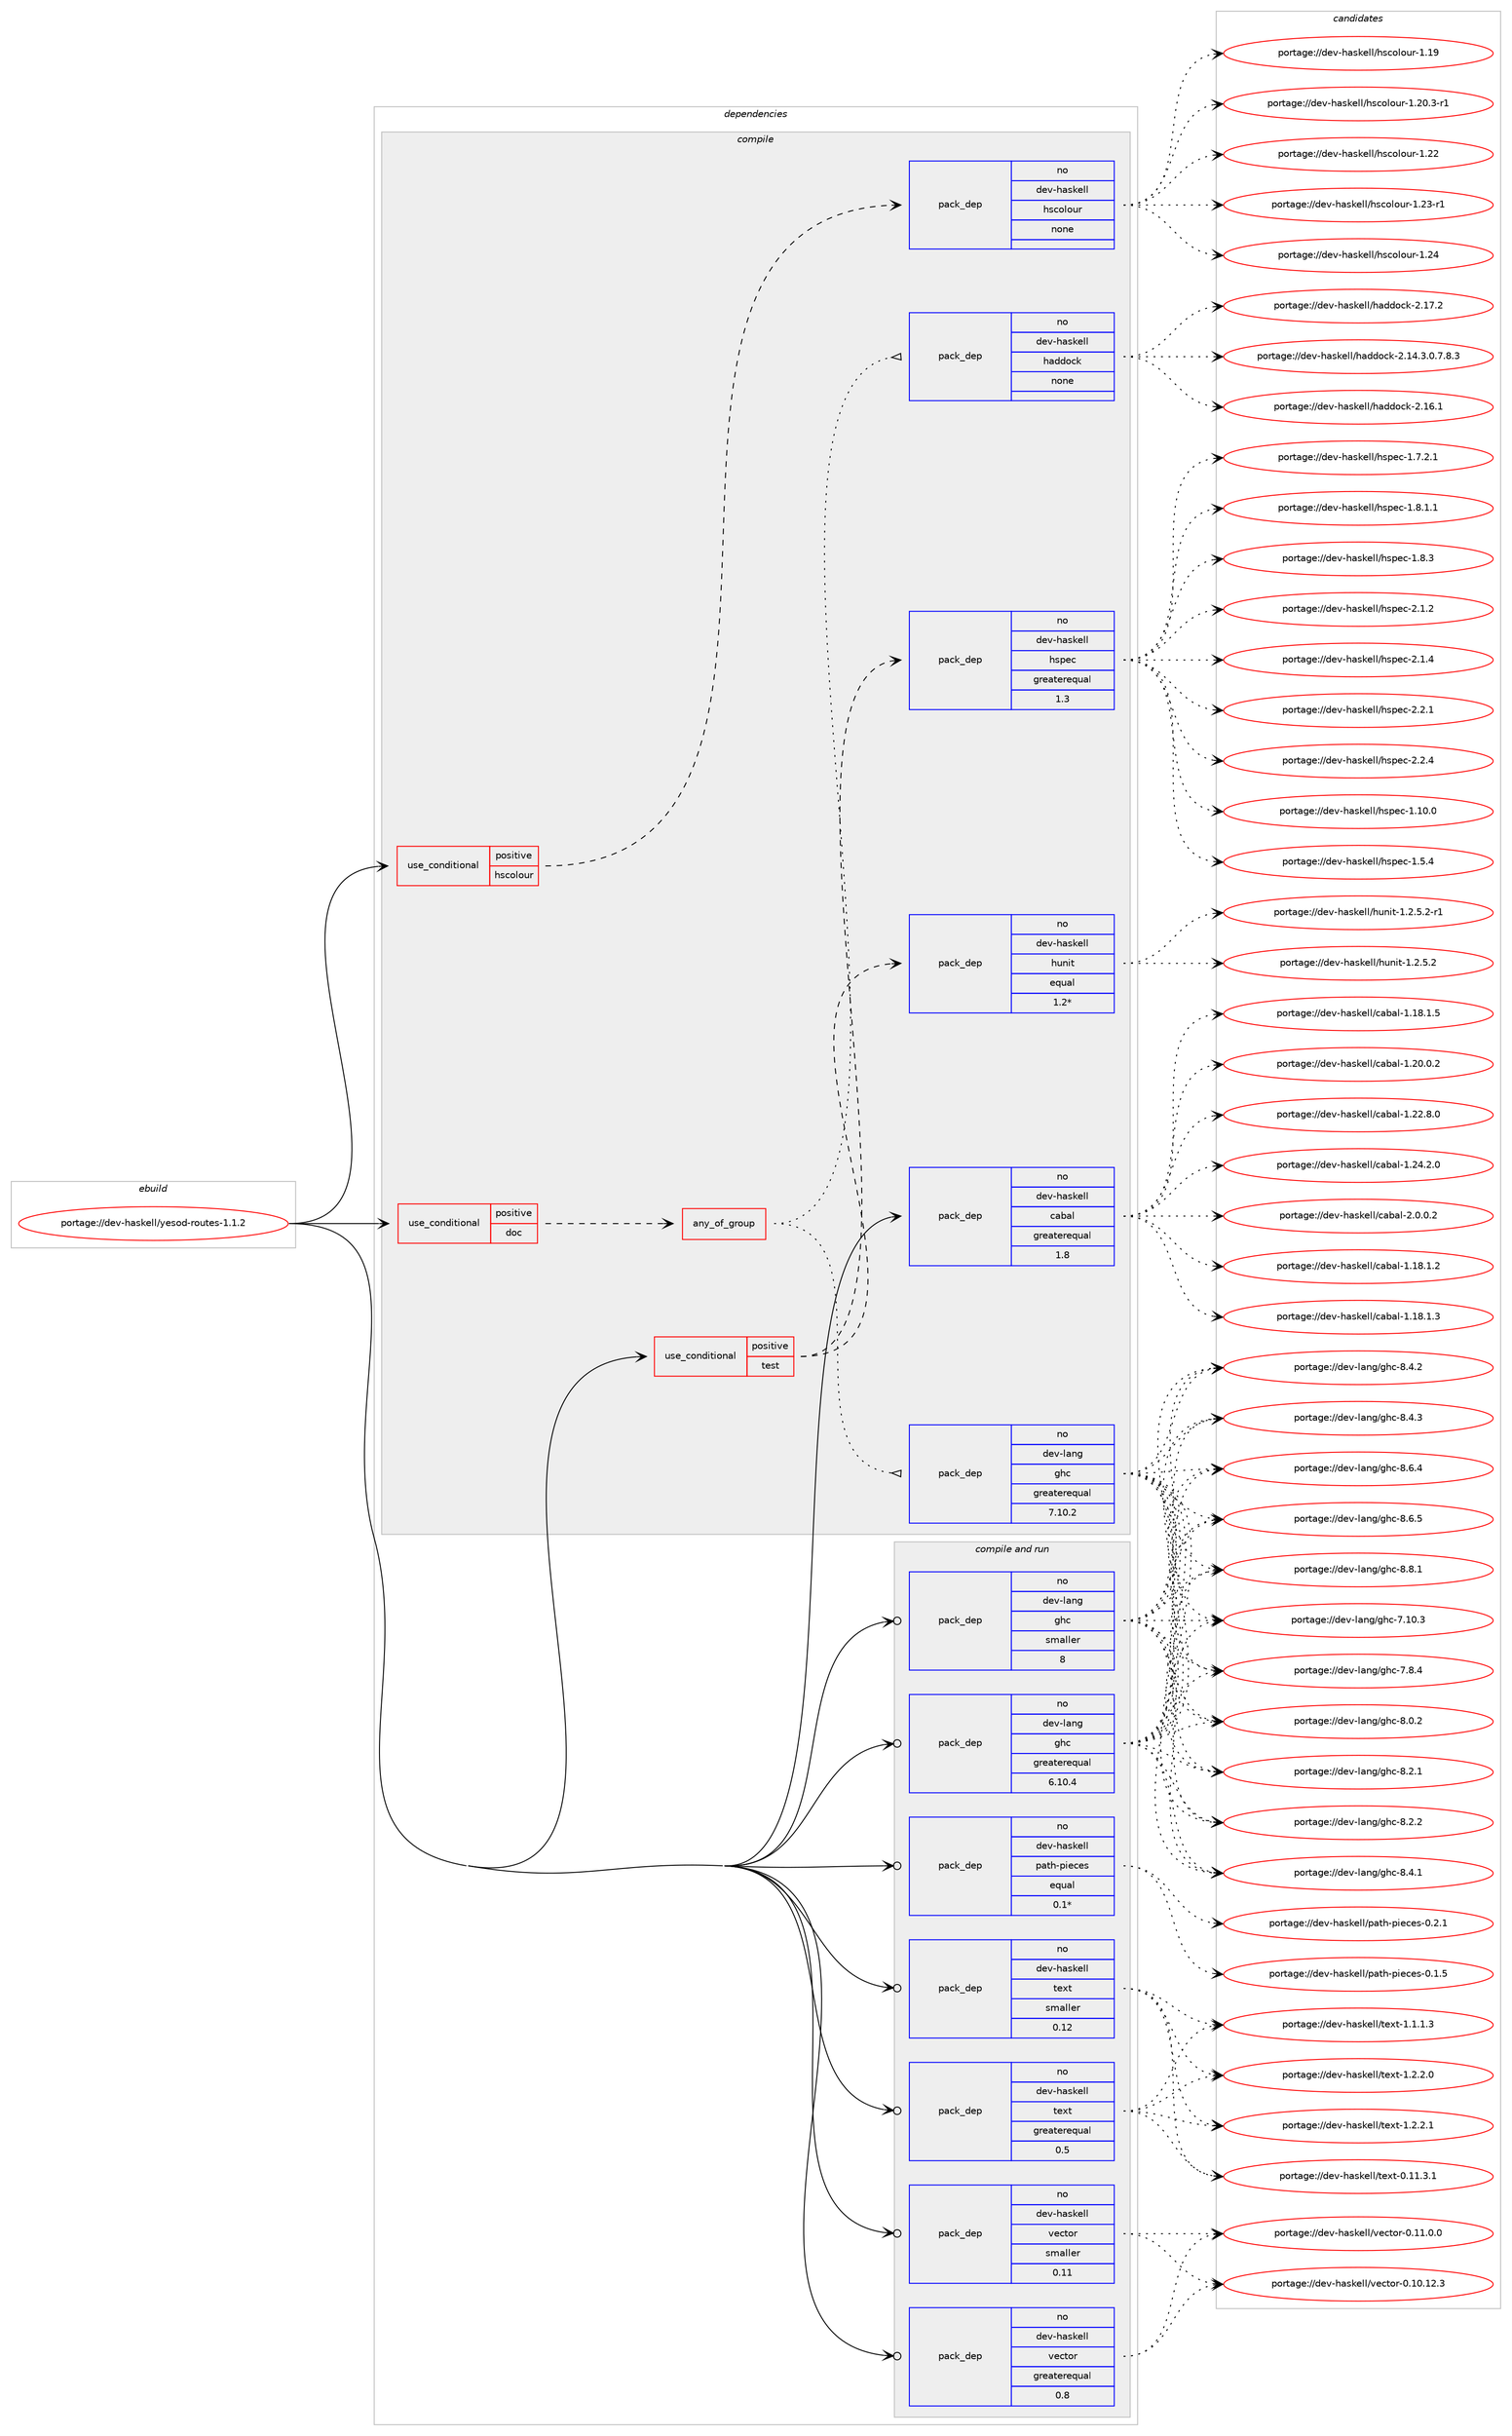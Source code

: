 digraph prolog {

# *************
# Graph options
# *************

newrank=true;
concentrate=true;
compound=true;
graph [rankdir=LR,fontname=Helvetica,fontsize=10,ranksep=1.5];#, ranksep=2.5, nodesep=0.2];
edge  [arrowhead=vee];
node  [fontname=Helvetica,fontsize=10];

# **********
# The ebuild
# **********

subgraph cluster_leftcol {
color=gray;
rank=same;
label=<<i>ebuild</i>>;
id [label="portage://dev-haskell/yesod-routes-1.1.2", color=red, width=4, href="../dev-haskell/yesod-routes-1.1.2.svg"];
}

# ****************
# The dependencies
# ****************

subgraph cluster_midcol {
color=gray;
label=<<i>dependencies</i>>;
subgraph cluster_compile {
fillcolor="#eeeeee";
style=filled;
label=<<i>compile</i>>;
subgraph cond17838 {
dependency85136 [label=<<TABLE BORDER="0" CELLBORDER="1" CELLSPACING="0" CELLPADDING="4"><TR><TD ROWSPAN="3" CELLPADDING="10">use_conditional</TD></TR><TR><TD>positive</TD></TR><TR><TD>doc</TD></TR></TABLE>>, shape=none, color=red];
subgraph any2629 {
dependency85137 [label=<<TABLE BORDER="0" CELLBORDER="1" CELLSPACING="0" CELLPADDING="4"><TR><TD CELLPADDING="10">any_of_group</TD></TR></TABLE>>, shape=none, color=red];subgraph pack64612 {
dependency85138 [label=<<TABLE BORDER="0" CELLBORDER="1" CELLSPACING="0" CELLPADDING="4" WIDTH="220"><TR><TD ROWSPAN="6" CELLPADDING="30">pack_dep</TD></TR><TR><TD WIDTH="110">no</TD></TR><TR><TD>dev-haskell</TD></TR><TR><TD>haddock</TD></TR><TR><TD>none</TD></TR><TR><TD></TD></TR></TABLE>>, shape=none, color=blue];
}
dependency85137:e -> dependency85138:w [weight=20,style="dotted",arrowhead="oinv"];
subgraph pack64613 {
dependency85139 [label=<<TABLE BORDER="0" CELLBORDER="1" CELLSPACING="0" CELLPADDING="4" WIDTH="220"><TR><TD ROWSPAN="6" CELLPADDING="30">pack_dep</TD></TR><TR><TD WIDTH="110">no</TD></TR><TR><TD>dev-lang</TD></TR><TR><TD>ghc</TD></TR><TR><TD>greaterequal</TD></TR><TR><TD>7.10.2</TD></TR></TABLE>>, shape=none, color=blue];
}
dependency85137:e -> dependency85139:w [weight=20,style="dotted",arrowhead="oinv"];
}
dependency85136:e -> dependency85137:w [weight=20,style="dashed",arrowhead="vee"];
}
id:e -> dependency85136:w [weight=20,style="solid",arrowhead="vee"];
subgraph cond17839 {
dependency85140 [label=<<TABLE BORDER="0" CELLBORDER="1" CELLSPACING="0" CELLPADDING="4"><TR><TD ROWSPAN="3" CELLPADDING="10">use_conditional</TD></TR><TR><TD>positive</TD></TR><TR><TD>hscolour</TD></TR></TABLE>>, shape=none, color=red];
subgraph pack64614 {
dependency85141 [label=<<TABLE BORDER="0" CELLBORDER="1" CELLSPACING="0" CELLPADDING="4" WIDTH="220"><TR><TD ROWSPAN="6" CELLPADDING="30">pack_dep</TD></TR><TR><TD WIDTH="110">no</TD></TR><TR><TD>dev-haskell</TD></TR><TR><TD>hscolour</TD></TR><TR><TD>none</TD></TR><TR><TD></TD></TR></TABLE>>, shape=none, color=blue];
}
dependency85140:e -> dependency85141:w [weight=20,style="dashed",arrowhead="vee"];
}
id:e -> dependency85140:w [weight=20,style="solid",arrowhead="vee"];
subgraph cond17840 {
dependency85142 [label=<<TABLE BORDER="0" CELLBORDER="1" CELLSPACING="0" CELLPADDING="4"><TR><TD ROWSPAN="3" CELLPADDING="10">use_conditional</TD></TR><TR><TD>positive</TD></TR><TR><TD>test</TD></TR></TABLE>>, shape=none, color=red];
subgraph pack64615 {
dependency85143 [label=<<TABLE BORDER="0" CELLBORDER="1" CELLSPACING="0" CELLPADDING="4" WIDTH="220"><TR><TD ROWSPAN="6" CELLPADDING="30">pack_dep</TD></TR><TR><TD WIDTH="110">no</TD></TR><TR><TD>dev-haskell</TD></TR><TR><TD>hspec</TD></TR><TR><TD>greaterequal</TD></TR><TR><TD>1.3</TD></TR></TABLE>>, shape=none, color=blue];
}
dependency85142:e -> dependency85143:w [weight=20,style="dashed",arrowhead="vee"];
subgraph pack64616 {
dependency85144 [label=<<TABLE BORDER="0" CELLBORDER="1" CELLSPACING="0" CELLPADDING="4" WIDTH="220"><TR><TD ROWSPAN="6" CELLPADDING="30">pack_dep</TD></TR><TR><TD WIDTH="110">no</TD></TR><TR><TD>dev-haskell</TD></TR><TR><TD>hunit</TD></TR><TR><TD>equal</TD></TR><TR><TD>1.2*</TD></TR></TABLE>>, shape=none, color=blue];
}
dependency85142:e -> dependency85144:w [weight=20,style="dashed",arrowhead="vee"];
}
id:e -> dependency85142:w [weight=20,style="solid",arrowhead="vee"];
subgraph pack64617 {
dependency85145 [label=<<TABLE BORDER="0" CELLBORDER="1" CELLSPACING="0" CELLPADDING="4" WIDTH="220"><TR><TD ROWSPAN="6" CELLPADDING="30">pack_dep</TD></TR><TR><TD WIDTH="110">no</TD></TR><TR><TD>dev-haskell</TD></TR><TR><TD>cabal</TD></TR><TR><TD>greaterequal</TD></TR><TR><TD>1.8</TD></TR></TABLE>>, shape=none, color=blue];
}
id:e -> dependency85145:w [weight=20,style="solid",arrowhead="vee"];
}
subgraph cluster_compileandrun {
fillcolor="#eeeeee";
style=filled;
label=<<i>compile and run</i>>;
subgraph pack64618 {
dependency85146 [label=<<TABLE BORDER="0" CELLBORDER="1" CELLSPACING="0" CELLPADDING="4" WIDTH="220"><TR><TD ROWSPAN="6" CELLPADDING="30">pack_dep</TD></TR><TR><TD WIDTH="110">no</TD></TR><TR><TD>dev-haskell</TD></TR><TR><TD>path-pieces</TD></TR><TR><TD>equal</TD></TR><TR><TD>0.1*</TD></TR></TABLE>>, shape=none, color=blue];
}
id:e -> dependency85146:w [weight=20,style="solid",arrowhead="odotvee"];
subgraph pack64619 {
dependency85147 [label=<<TABLE BORDER="0" CELLBORDER="1" CELLSPACING="0" CELLPADDING="4" WIDTH="220"><TR><TD ROWSPAN="6" CELLPADDING="30">pack_dep</TD></TR><TR><TD WIDTH="110">no</TD></TR><TR><TD>dev-haskell</TD></TR><TR><TD>text</TD></TR><TR><TD>greaterequal</TD></TR><TR><TD>0.5</TD></TR></TABLE>>, shape=none, color=blue];
}
id:e -> dependency85147:w [weight=20,style="solid",arrowhead="odotvee"];
subgraph pack64620 {
dependency85148 [label=<<TABLE BORDER="0" CELLBORDER="1" CELLSPACING="0" CELLPADDING="4" WIDTH="220"><TR><TD ROWSPAN="6" CELLPADDING="30">pack_dep</TD></TR><TR><TD WIDTH="110">no</TD></TR><TR><TD>dev-haskell</TD></TR><TR><TD>text</TD></TR><TR><TD>smaller</TD></TR><TR><TD>0.12</TD></TR></TABLE>>, shape=none, color=blue];
}
id:e -> dependency85148:w [weight=20,style="solid",arrowhead="odotvee"];
subgraph pack64621 {
dependency85149 [label=<<TABLE BORDER="0" CELLBORDER="1" CELLSPACING="0" CELLPADDING="4" WIDTH="220"><TR><TD ROWSPAN="6" CELLPADDING="30">pack_dep</TD></TR><TR><TD WIDTH="110">no</TD></TR><TR><TD>dev-haskell</TD></TR><TR><TD>vector</TD></TR><TR><TD>greaterequal</TD></TR><TR><TD>0.8</TD></TR></TABLE>>, shape=none, color=blue];
}
id:e -> dependency85149:w [weight=20,style="solid",arrowhead="odotvee"];
subgraph pack64622 {
dependency85150 [label=<<TABLE BORDER="0" CELLBORDER="1" CELLSPACING="0" CELLPADDING="4" WIDTH="220"><TR><TD ROWSPAN="6" CELLPADDING="30">pack_dep</TD></TR><TR><TD WIDTH="110">no</TD></TR><TR><TD>dev-haskell</TD></TR><TR><TD>vector</TD></TR><TR><TD>smaller</TD></TR><TR><TD>0.11</TD></TR></TABLE>>, shape=none, color=blue];
}
id:e -> dependency85150:w [weight=20,style="solid",arrowhead="odotvee"];
subgraph pack64623 {
dependency85151 [label=<<TABLE BORDER="0" CELLBORDER="1" CELLSPACING="0" CELLPADDING="4" WIDTH="220"><TR><TD ROWSPAN="6" CELLPADDING="30">pack_dep</TD></TR><TR><TD WIDTH="110">no</TD></TR><TR><TD>dev-lang</TD></TR><TR><TD>ghc</TD></TR><TR><TD>greaterequal</TD></TR><TR><TD>6.10.4</TD></TR></TABLE>>, shape=none, color=blue];
}
id:e -> dependency85151:w [weight=20,style="solid",arrowhead="odotvee"];
subgraph pack64624 {
dependency85152 [label=<<TABLE BORDER="0" CELLBORDER="1" CELLSPACING="0" CELLPADDING="4" WIDTH="220"><TR><TD ROWSPAN="6" CELLPADDING="30">pack_dep</TD></TR><TR><TD WIDTH="110">no</TD></TR><TR><TD>dev-lang</TD></TR><TR><TD>ghc</TD></TR><TR><TD>smaller</TD></TR><TR><TD>8</TD></TR></TABLE>>, shape=none, color=blue];
}
id:e -> dependency85152:w [weight=20,style="solid",arrowhead="odotvee"];
}
subgraph cluster_run {
fillcolor="#eeeeee";
style=filled;
label=<<i>run</i>>;
}
}

# **************
# The candidates
# **************

subgraph cluster_choices {
rank=same;
color=gray;
label=<<i>candidates</i>>;

subgraph choice64612 {
color=black;
nodesep=1;
choiceportage1001011184510497115107101108108471049710010011199107455046495246514648465546564651 [label="portage://dev-haskell/haddock-2.14.3.0.7.8.3", color=red, width=4,href="../dev-haskell/haddock-2.14.3.0.7.8.3.svg"];
choiceportage100101118451049711510710110810847104971001001119910745504649544649 [label="portage://dev-haskell/haddock-2.16.1", color=red, width=4,href="../dev-haskell/haddock-2.16.1.svg"];
choiceportage100101118451049711510710110810847104971001001119910745504649554650 [label="portage://dev-haskell/haddock-2.17.2", color=red, width=4,href="../dev-haskell/haddock-2.17.2.svg"];
dependency85138:e -> choiceportage1001011184510497115107101108108471049710010011199107455046495246514648465546564651:w [style=dotted,weight="100"];
dependency85138:e -> choiceportage100101118451049711510710110810847104971001001119910745504649544649:w [style=dotted,weight="100"];
dependency85138:e -> choiceportage100101118451049711510710110810847104971001001119910745504649554650:w [style=dotted,weight="100"];
}
subgraph choice64613 {
color=black;
nodesep=1;
choiceportage1001011184510897110103471031049945554649484651 [label="portage://dev-lang/ghc-7.10.3", color=red, width=4,href="../dev-lang/ghc-7.10.3.svg"];
choiceportage10010111845108971101034710310499455546564652 [label="portage://dev-lang/ghc-7.8.4", color=red, width=4,href="../dev-lang/ghc-7.8.4.svg"];
choiceportage10010111845108971101034710310499455646484650 [label="portage://dev-lang/ghc-8.0.2", color=red, width=4,href="../dev-lang/ghc-8.0.2.svg"];
choiceportage10010111845108971101034710310499455646504649 [label="portage://dev-lang/ghc-8.2.1", color=red, width=4,href="../dev-lang/ghc-8.2.1.svg"];
choiceportage10010111845108971101034710310499455646504650 [label="portage://dev-lang/ghc-8.2.2", color=red, width=4,href="../dev-lang/ghc-8.2.2.svg"];
choiceportage10010111845108971101034710310499455646524649 [label="portage://dev-lang/ghc-8.4.1", color=red, width=4,href="../dev-lang/ghc-8.4.1.svg"];
choiceportage10010111845108971101034710310499455646524650 [label="portage://dev-lang/ghc-8.4.2", color=red, width=4,href="../dev-lang/ghc-8.4.2.svg"];
choiceportage10010111845108971101034710310499455646524651 [label="portage://dev-lang/ghc-8.4.3", color=red, width=4,href="../dev-lang/ghc-8.4.3.svg"];
choiceportage10010111845108971101034710310499455646544652 [label="portage://dev-lang/ghc-8.6.4", color=red, width=4,href="../dev-lang/ghc-8.6.4.svg"];
choiceportage10010111845108971101034710310499455646544653 [label="portage://dev-lang/ghc-8.6.5", color=red, width=4,href="../dev-lang/ghc-8.6.5.svg"];
choiceportage10010111845108971101034710310499455646564649 [label="portage://dev-lang/ghc-8.8.1", color=red, width=4,href="../dev-lang/ghc-8.8.1.svg"];
dependency85139:e -> choiceportage1001011184510897110103471031049945554649484651:w [style=dotted,weight="100"];
dependency85139:e -> choiceportage10010111845108971101034710310499455546564652:w [style=dotted,weight="100"];
dependency85139:e -> choiceportage10010111845108971101034710310499455646484650:w [style=dotted,weight="100"];
dependency85139:e -> choiceportage10010111845108971101034710310499455646504649:w [style=dotted,weight="100"];
dependency85139:e -> choiceportage10010111845108971101034710310499455646504650:w [style=dotted,weight="100"];
dependency85139:e -> choiceportage10010111845108971101034710310499455646524649:w [style=dotted,weight="100"];
dependency85139:e -> choiceportage10010111845108971101034710310499455646524650:w [style=dotted,weight="100"];
dependency85139:e -> choiceportage10010111845108971101034710310499455646524651:w [style=dotted,weight="100"];
dependency85139:e -> choiceportage10010111845108971101034710310499455646544652:w [style=dotted,weight="100"];
dependency85139:e -> choiceportage10010111845108971101034710310499455646544653:w [style=dotted,weight="100"];
dependency85139:e -> choiceportage10010111845108971101034710310499455646564649:w [style=dotted,weight="100"];
}
subgraph choice64614 {
color=black;
nodesep=1;
choiceportage100101118451049711510710110810847104115991111081111171144549464957 [label="portage://dev-haskell/hscolour-1.19", color=red, width=4,href="../dev-haskell/hscolour-1.19.svg"];
choiceportage10010111845104971151071011081084710411599111108111117114454946504846514511449 [label="portage://dev-haskell/hscolour-1.20.3-r1", color=red, width=4,href="../dev-haskell/hscolour-1.20.3-r1.svg"];
choiceportage100101118451049711510710110810847104115991111081111171144549465050 [label="portage://dev-haskell/hscolour-1.22", color=red, width=4,href="../dev-haskell/hscolour-1.22.svg"];
choiceportage1001011184510497115107101108108471041159911110811111711445494650514511449 [label="portage://dev-haskell/hscolour-1.23-r1", color=red, width=4,href="../dev-haskell/hscolour-1.23-r1.svg"];
choiceportage100101118451049711510710110810847104115991111081111171144549465052 [label="portage://dev-haskell/hscolour-1.24", color=red, width=4,href="../dev-haskell/hscolour-1.24.svg"];
dependency85141:e -> choiceportage100101118451049711510710110810847104115991111081111171144549464957:w [style=dotted,weight="100"];
dependency85141:e -> choiceportage10010111845104971151071011081084710411599111108111117114454946504846514511449:w [style=dotted,weight="100"];
dependency85141:e -> choiceportage100101118451049711510710110810847104115991111081111171144549465050:w [style=dotted,weight="100"];
dependency85141:e -> choiceportage1001011184510497115107101108108471041159911110811111711445494650514511449:w [style=dotted,weight="100"];
dependency85141:e -> choiceportage100101118451049711510710110810847104115991111081111171144549465052:w [style=dotted,weight="100"];
}
subgraph choice64615 {
color=black;
nodesep=1;
choiceportage1001011184510497115107101108108471041151121019945494649484648 [label="portage://dev-haskell/hspec-1.10.0", color=red, width=4,href="../dev-haskell/hspec-1.10.0.svg"];
choiceportage10010111845104971151071011081084710411511210199454946534652 [label="portage://dev-haskell/hspec-1.5.4", color=red, width=4,href="../dev-haskell/hspec-1.5.4.svg"];
choiceportage100101118451049711510710110810847104115112101994549465546504649 [label="portage://dev-haskell/hspec-1.7.2.1", color=red, width=4,href="../dev-haskell/hspec-1.7.2.1.svg"];
choiceportage100101118451049711510710110810847104115112101994549465646494649 [label="portage://dev-haskell/hspec-1.8.1.1", color=red, width=4,href="../dev-haskell/hspec-1.8.1.1.svg"];
choiceportage10010111845104971151071011081084710411511210199454946564651 [label="portage://dev-haskell/hspec-1.8.3", color=red, width=4,href="../dev-haskell/hspec-1.8.3.svg"];
choiceportage10010111845104971151071011081084710411511210199455046494650 [label="portage://dev-haskell/hspec-2.1.2", color=red, width=4,href="../dev-haskell/hspec-2.1.2.svg"];
choiceportage10010111845104971151071011081084710411511210199455046494652 [label="portage://dev-haskell/hspec-2.1.4", color=red, width=4,href="../dev-haskell/hspec-2.1.4.svg"];
choiceportage10010111845104971151071011081084710411511210199455046504649 [label="portage://dev-haskell/hspec-2.2.1", color=red, width=4,href="../dev-haskell/hspec-2.2.1.svg"];
choiceportage10010111845104971151071011081084710411511210199455046504652 [label="portage://dev-haskell/hspec-2.2.4", color=red, width=4,href="../dev-haskell/hspec-2.2.4.svg"];
dependency85143:e -> choiceportage1001011184510497115107101108108471041151121019945494649484648:w [style=dotted,weight="100"];
dependency85143:e -> choiceportage10010111845104971151071011081084710411511210199454946534652:w [style=dotted,weight="100"];
dependency85143:e -> choiceportage100101118451049711510710110810847104115112101994549465546504649:w [style=dotted,weight="100"];
dependency85143:e -> choiceportage100101118451049711510710110810847104115112101994549465646494649:w [style=dotted,weight="100"];
dependency85143:e -> choiceportage10010111845104971151071011081084710411511210199454946564651:w [style=dotted,weight="100"];
dependency85143:e -> choiceportage10010111845104971151071011081084710411511210199455046494650:w [style=dotted,weight="100"];
dependency85143:e -> choiceportage10010111845104971151071011081084710411511210199455046494652:w [style=dotted,weight="100"];
dependency85143:e -> choiceportage10010111845104971151071011081084710411511210199455046504649:w [style=dotted,weight="100"];
dependency85143:e -> choiceportage10010111845104971151071011081084710411511210199455046504652:w [style=dotted,weight="100"];
}
subgraph choice64616 {
color=black;
nodesep=1;
choiceportage1001011184510497115107101108108471041171101051164549465046534650 [label="portage://dev-haskell/hunit-1.2.5.2", color=red, width=4,href="../dev-haskell/hunit-1.2.5.2.svg"];
choiceportage10010111845104971151071011081084710411711010511645494650465346504511449 [label="portage://dev-haskell/hunit-1.2.5.2-r1", color=red, width=4,href="../dev-haskell/hunit-1.2.5.2-r1.svg"];
dependency85144:e -> choiceportage1001011184510497115107101108108471041171101051164549465046534650:w [style=dotted,weight="100"];
dependency85144:e -> choiceportage10010111845104971151071011081084710411711010511645494650465346504511449:w [style=dotted,weight="100"];
}
subgraph choice64617 {
color=black;
nodesep=1;
choiceportage10010111845104971151071011081084799979897108454946495646494650 [label="portage://dev-haskell/cabal-1.18.1.2", color=red, width=4,href="../dev-haskell/cabal-1.18.1.2.svg"];
choiceportage10010111845104971151071011081084799979897108454946495646494651 [label="portage://dev-haskell/cabal-1.18.1.3", color=red, width=4,href="../dev-haskell/cabal-1.18.1.3.svg"];
choiceportage10010111845104971151071011081084799979897108454946495646494653 [label="portage://dev-haskell/cabal-1.18.1.5", color=red, width=4,href="../dev-haskell/cabal-1.18.1.5.svg"];
choiceportage10010111845104971151071011081084799979897108454946504846484650 [label="portage://dev-haskell/cabal-1.20.0.2", color=red, width=4,href="../dev-haskell/cabal-1.20.0.2.svg"];
choiceportage10010111845104971151071011081084799979897108454946505046564648 [label="portage://dev-haskell/cabal-1.22.8.0", color=red, width=4,href="../dev-haskell/cabal-1.22.8.0.svg"];
choiceportage10010111845104971151071011081084799979897108454946505246504648 [label="portage://dev-haskell/cabal-1.24.2.0", color=red, width=4,href="../dev-haskell/cabal-1.24.2.0.svg"];
choiceportage100101118451049711510710110810847999798971084550464846484650 [label="portage://dev-haskell/cabal-2.0.0.2", color=red, width=4,href="../dev-haskell/cabal-2.0.0.2.svg"];
dependency85145:e -> choiceportage10010111845104971151071011081084799979897108454946495646494650:w [style=dotted,weight="100"];
dependency85145:e -> choiceportage10010111845104971151071011081084799979897108454946495646494651:w [style=dotted,weight="100"];
dependency85145:e -> choiceportage10010111845104971151071011081084799979897108454946495646494653:w [style=dotted,weight="100"];
dependency85145:e -> choiceportage10010111845104971151071011081084799979897108454946504846484650:w [style=dotted,weight="100"];
dependency85145:e -> choiceportage10010111845104971151071011081084799979897108454946505046564648:w [style=dotted,weight="100"];
dependency85145:e -> choiceportage10010111845104971151071011081084799979897108454946505246504648:w [style=dotted,weight="100"];
dependency85145:e -> choiceportage100101118451049711510710110810847999798971084550464846484650:w [style=dotted,weight="100"];
}
subgraph choice64618 {
color=black;
nodesep=1;
choiceportage100101118451049711510710110810847112971161044511210510199101115454846494653 [label="portage://dev-haskell/path-pieces-0.1.5", color=red, width=4,href="../dev-haskell/path-pieces-0.1.5.svg"];
choiceportage100101118451049711510710110810847112971161044511210510199101115454846504649 [label="portage://dev-haskell/path-pieces-0.2.1", color=red, width=4,href="../dev-haskell/path-pieces-0.2.1.svg"];
dependency85146:e -> choiceportage100101118451049711510710110810847112971161044511210510199101115454846494653:w [style=dotted,weight="100"];
dependency85146:e -> choiceportage100101118451049711510710110810847112971161044511210510199101115454846504649:w [style=dotted,weight="100"];
}
subgraph choice64619 {
color=black;
nodesep=1;
choiceportage100101118451049711510710110810847116101120116454846494946514649 [label="portage://dev-haskell/text-0.11.3.1", color=red, width=4,href="../dev-haskell/text-0.11.3.1.svg"];
choiceportage1001011184510497115107101108108471161011201164549464946494651 [label="portage://dev-haskell/text-1.1.1.3", color=red, width=4,href="../dev-haskell/text-1.1.1.3.svg"];
choiceportage1001011184510497115107101108108471161011201164549465046504648 [label="portage://dev-haskell/text-1.2.2.0", color=red, width=4,href="../dev-haskell/text-1.2.2.0.svg"];
choiceportage1001011184510497115107101108108471161011201164549465046504649 [label="portage://dev-haskell/text-1.2.2.1", color=red, width=4,href="../dev-haskell/text-1.2.2.1.svg"];
dependency85147:e -> choiceportage100101118451049711510710110810847116101120116454846494946514649:w [style=dotted,weight="100"];
dependency85147:e -> choiceportage1001011184510497115107101108108471161011201164549464946494651:w [style=dotted,weight="100"];
dependency85147:e -> choiceportage1001011184510497115107101108108471161011201164549465046504648:w [style=dotted,weight="100"];
dependency85147:e -> choiceportage1001011184510497115107101108108471161011201164549465046504649:w [style=dotted,weight="100"];
}
subgraph choice64620 {
color=black;
nodesep=1;
choiceportage100101118451049711510710110810847116101120116454846494946514649 [label="portage://dev-haskell/text-0.11.3.1", color=red, width=4,href="../dev-haskell/text-0.11.3.1.svg"];
choiceportage1001011184510497115107101108108471161011201164549464946494651 [label="portage://dev-haskell/text-1.1.1.3", color=red, width=4,href="../dev-haskell/text-1.1.1.3.svg"];
choiceportage1001011184510497115107101108108471161011201164549465046504648 [label="portage://dev-haskell/text-1.2.2.0", color=red, width=4,href="../dev-haskell/text-1.2.2.0.svg"];
choiceportage1001011184510497115107101108108471161011201164549465046504649 [label="portage://dev-haskell/text-1.2.2.1", color=red, width=4,href="../dev-haskell/text-1.2.2.1.svg"];
dependency85148:e -> choiceportage100101118451049711510710110810847116101120116454846494946514649:w [style=dotted,weight="100"];
dependency85148:e -> choiceportage1001011184510497115107101108108471161011201164549464946494651:w [style=dotted,weight="100"];
dependency85148:e -> choiceportage1001011184510497115107101108108471161011201164549465046504648:w [style=dotted,weight="100"];
dependency85148:e -> choiceportage1001011184510497115107101108108471161011201164549465046504649:w [style=dotted,weight="100"];
}
subgraph choice64621 {
color=black;
nodesep=1;
choiceportage1001011184510497115107101108108471181019911611111445484649484649504651 [label="portage://dev-haskell/vector-0.10.12.3", color=red, width=4,href="../dev-haskell/vector-0.10.12.3.svg"];
choiceportage10010111845104971151071011081084711810199116111114454846494946484648 [label="portage://dev-haskell/vector-0.11.0.0", color=red, width=4,href="../dev-haskell/vector-0.11.0.0.svg"];
dependency85149:e -> choiceportage1001011184510497115107101108108471181019911611111445484649484649504651:w [style=dotted,weight="100"];
dependency85149:e -> choiceportage10010111845104971151071011081084711810199116111114454846494946484648:w [style=dotted,weight="100"];
}
subgraph choice64622 {
color=black;
nodesep=1;
choiceportage1001011184510497115107101108108471181019911611111445484649484649504651 [label="portage://dev-haskell/vector-0.10.12.3", color=red, width=4,href="../dev-haskell/vector-0.10.12.3.svg"];
choiceportage10010111845104971151071011081084711810199116111114454846494946484648 [label="portage://dev-haskell/vector-0.11.0.0", color=red, width=4,href="../dev-haskell/vector-0.11.0.0.svg"];
dependency85150:e -> choiceportage1001011184510497115107101108108471181019911611111445484649484649504651:w [style=dotted,weight="100"];
dependency85150:e -> choiceportage10010111845104971151071011081084711810199116111114454846494946484648:w [style=dotted,weight="100"];
}
subgraph choice64623 {
color=black;
nodesep=1;
choiceportage1001011184510897110103471031049945554649484651 [label="portage://dev-lang/ghc-7.10.3", color=red, width=4,href="../dev-lang/ghc-7.10.3.svg"];
choiceportage10010111845108971101034710310499455546564652 [label="portage://dev-lang/ghc-7.8.4", color=red, width=4,href="../dev-lang/ghc-7.8.4.svg"];
choiceportage10010111845108971101034710310499455646484650 [label="portage://dev-lang/ghc-8.0.2", color=red, width=4,href="../dev-lang/ghc-8.0.2.svg"];
choiceportage10010111845108971101034710310499455646504649 [label="portage://dev-lang/ghc-8.2.1", color=red, width=4,href="../dev-lang/ghc-8.2.1.svg"];
choiceportage10010111845108971101034710310499455646504650 [label="portage://dev-lang/ghc-8.2.2", color=red, width=4,href="../dev-lang/ghc-8.2.2.svg"];
choiceportage10010111845108971101034710310499455646524649 [label="portage://dev-lang/ghc-8.4.1", color=red, width=4,href="../dev-lang/ghc-8.4.1.svg"];
choiceportage10010111845108971101034710310499455646524650 [label="portage://dev-lang/ghc-8.4.2", color=red, width=4,href="../dev-lang/ghc-8.4.2.svg"];
choiceportage10010111845108971101034710310499455646524651 [label="portage://dev-lang/ghc-8.4.3", color=red, width=4,href="../dev-lang/ghc-8.4.3.svg"];
choiceportage10010111845108971101034710310499455646544652 [label="portage://dev-lang/ghc-8.6.4", color=red, width=4,href="../dev-lang/ghc-8.6.4.svg"];
choiceportage10010111845108971101034710310499455646544653 [label="portage://dev-lang/ghc-8.6.5", color=red, width=4,href="../dev-lang/ghc-8.6.5.svg"];
choiceportage10010111845108971101034710310499455646564649 [label="portage://dev-lang/ghc-8.8.1", color=red, width=4,href="../dev-lang/ghc-8.8.1.svg"];
dependency85151:e -> choiceportage1001011184510897110103471031049945554649484651:w [style=dotted,weight="100"];
dependency85151:e -> choiceportage10010111845108971101034710310499455546564652:w [style=dotted,weight="100"];
dependency85151:e -> choiceportage10010111845108971101034710310499455646484650:w [style=dotted,weight="100"];
dependency85151:e -> choiceportage10010111845108971101034710310499455646504649:w [style=dotted,weight="100"];
dependency85151:e -> choiceportage10010111845108971101034710310499455646504650:w [style=dotted,weight="100"];
dependency85151:e -> choiceportage10010111845108971101034710310499455646524649:w [style=dotted,weight="100"];
dependency85151:e -> choiceportage10010111845108971101034710310499455646524650:w [style=dotted,weight="100"];
dependency85151:e -> choiceportage10010111845108971101034710310499455646524651:w [style=dotted,weight="100"];
dependency85151:e -> choiceportage10010111845108971101034710310499455646544652:w [style=dotted,weight="100"];
dependency85151:e -> choiceportage10010111845108971101034710310499455646544653:w [style=dotted,weight="100"];
dependency85151:e -> choiceportage10010111845108971101034710310499455646564649:w [style=dotted,weight="100"];
}
subgraph choice64624 {
color=black;
nodesep=1;
choiceportage1001011184510897110103471031049945554649484651 [label="portage://dev-lang/ghc-7.10.3", color=red, width=4,href="../dev-lang/ghc-7.10.3.svg"];
choiceportage10010111845108971101034710310499455546564652 [label="portage://dev-lang/ghc-7.8.4", color=red, width=4,href="../dev-lang/ghc-7.8.4.svg"];
choiceportage10010111845108971101034710310499455646484650 [label="portage://dev-lang/ghc-8.0.2", color=red, width=4,href="../dev-lang/ghc-8.0.2.svg"];
choiceportage10010111845108971101034710310499455646504649 [label="portage://dev-lang/ghc-8.2.1", color=red, width=4,href="../dev-lang/ghc-8.2.1.svg"];
choiceportage10010111845108971101034710310499455646504650 [label="portage://dev-lang/ghc-8.2.2", color=red, width=4,href="../dev-lang/ghc-8.2.2.svg"];
choiceportage10010111845108971101034710310499455646524649 [label="portage://dev-lang/ghc-8.4.1", color=red, width=4,href="../dev-lang/ghc-8.4.1.svg"];
choiceportage10010111845108971101034710310499455646524650 [label="portage://dev-lang/ghc-8.4.2", color=red, width=4,href="../dev-lang/ghc-8.4.2.svg"];
choiceportage10010111845108971101034710310499455646524651 [label="portage://dev-lang/ghc-8.4.3", color=red, width=4,href="../dev-lang/ghc-8.4.3.svg"];
choiceportage10010111845108971101034710310499455646544652 [label="portage://dev-lang/ghc-8.6.4", color=red, width=4,href="../dev-lang/ghc-8.6.4.svg"];
choiceportage10010111845108971101034710310499455646544653 [label="portage://dev-lang/ghc-8.6.5", color=red, width=4,href="../dev-lang/ghc-8.6.5.svg"];
choiceportage10010111845108971101034710310499455646564649 [label="portage://dev-lang/ghc-8.8.1", color=red, width=4,href="../dev-lang/ghc-8.8.1.svg"];
dependency85152:e -> choiceportage1001011184510897110103471031049945554649484651:w [style=dotted,weight="100"];
dependency85152:e -> choiceportage10010111845108971101034710310499455546564652:w [style=dotted,weight="100"];
dependency85152:e -> choiceportage10010111845108971101034710310499455646484650:w [style=dotted,weight="100"];
dependency85152:e -> choiceportage10010111845108971101034710310499455646504649:w [style=dotted,weight="100"];
dependency85152:e -> choiceportage10010111845108971101034710310499455646504650:w [style=dotted,weight="100"];
dependency85152:e -> choiceportage10010111845108971101034710310499455646524649:w [style=dotted,weight="100"];
dependency85152:e -> choiceportage10010111845108971101034710310499455646524650:w [style=dotted,weight="100"];
dependency85152:e -> choiceportage10010111845108971101034710310499455646524651:w [style=dotted,weight="100"];
dependency85152:e -> choiceportage10010111845108971101034710310499455646544652:w [style=dotted,weight="100"];
dependency85152:e -> choiceportage10010111845108971101034710310499455646544653:w [style=dotted,weight="100"];
dependency85152:e -> choiceportage10010111845108971101034710310499455646564649:w [style=dotted,weight="100"];
}
}

}
